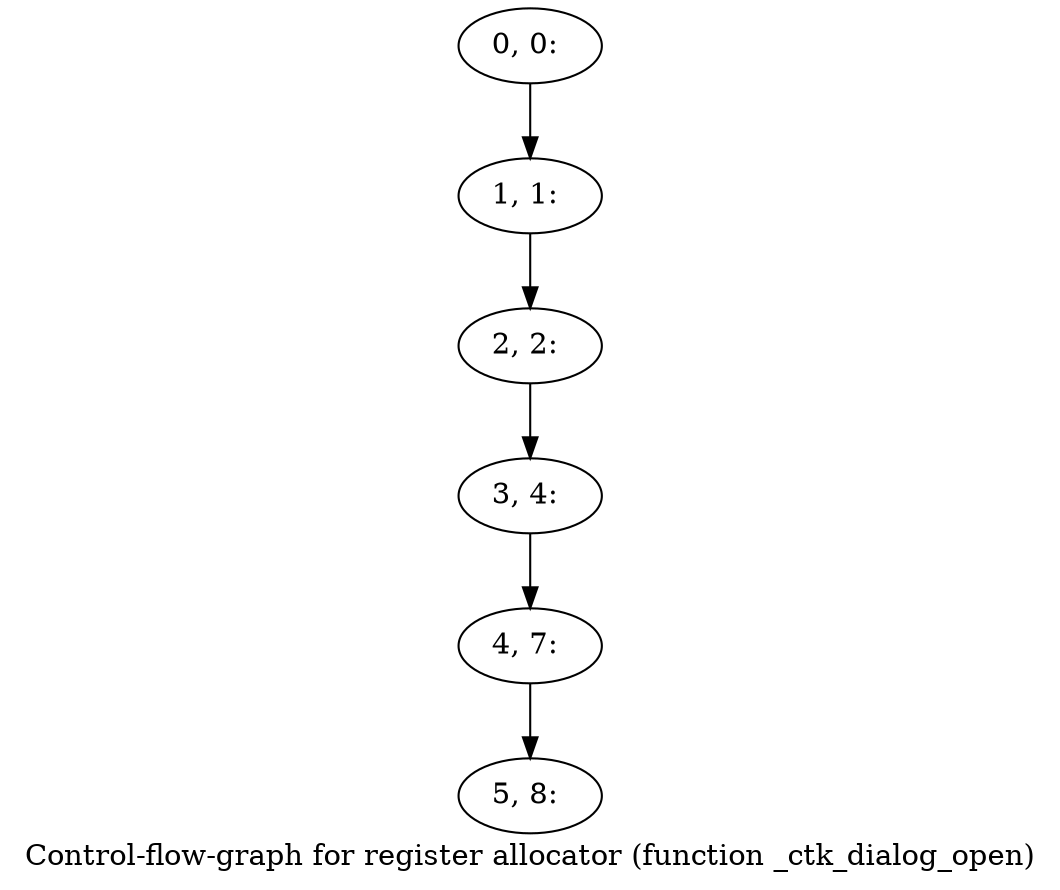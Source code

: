 digraph G {
graph [label="Control-flow-graph for register allocator (function _ctk_dialog_open)"]
0[label="0, 0: "];
1[label="1, 1: "];
2[label="2, 2: "];
3[label="3, 4: "];
4[label="4, 7: "];
5[label="5, 8: "];
0->1 ;
1->2 ;
2->3 ;
3->4 ;
4->5 ;
}
